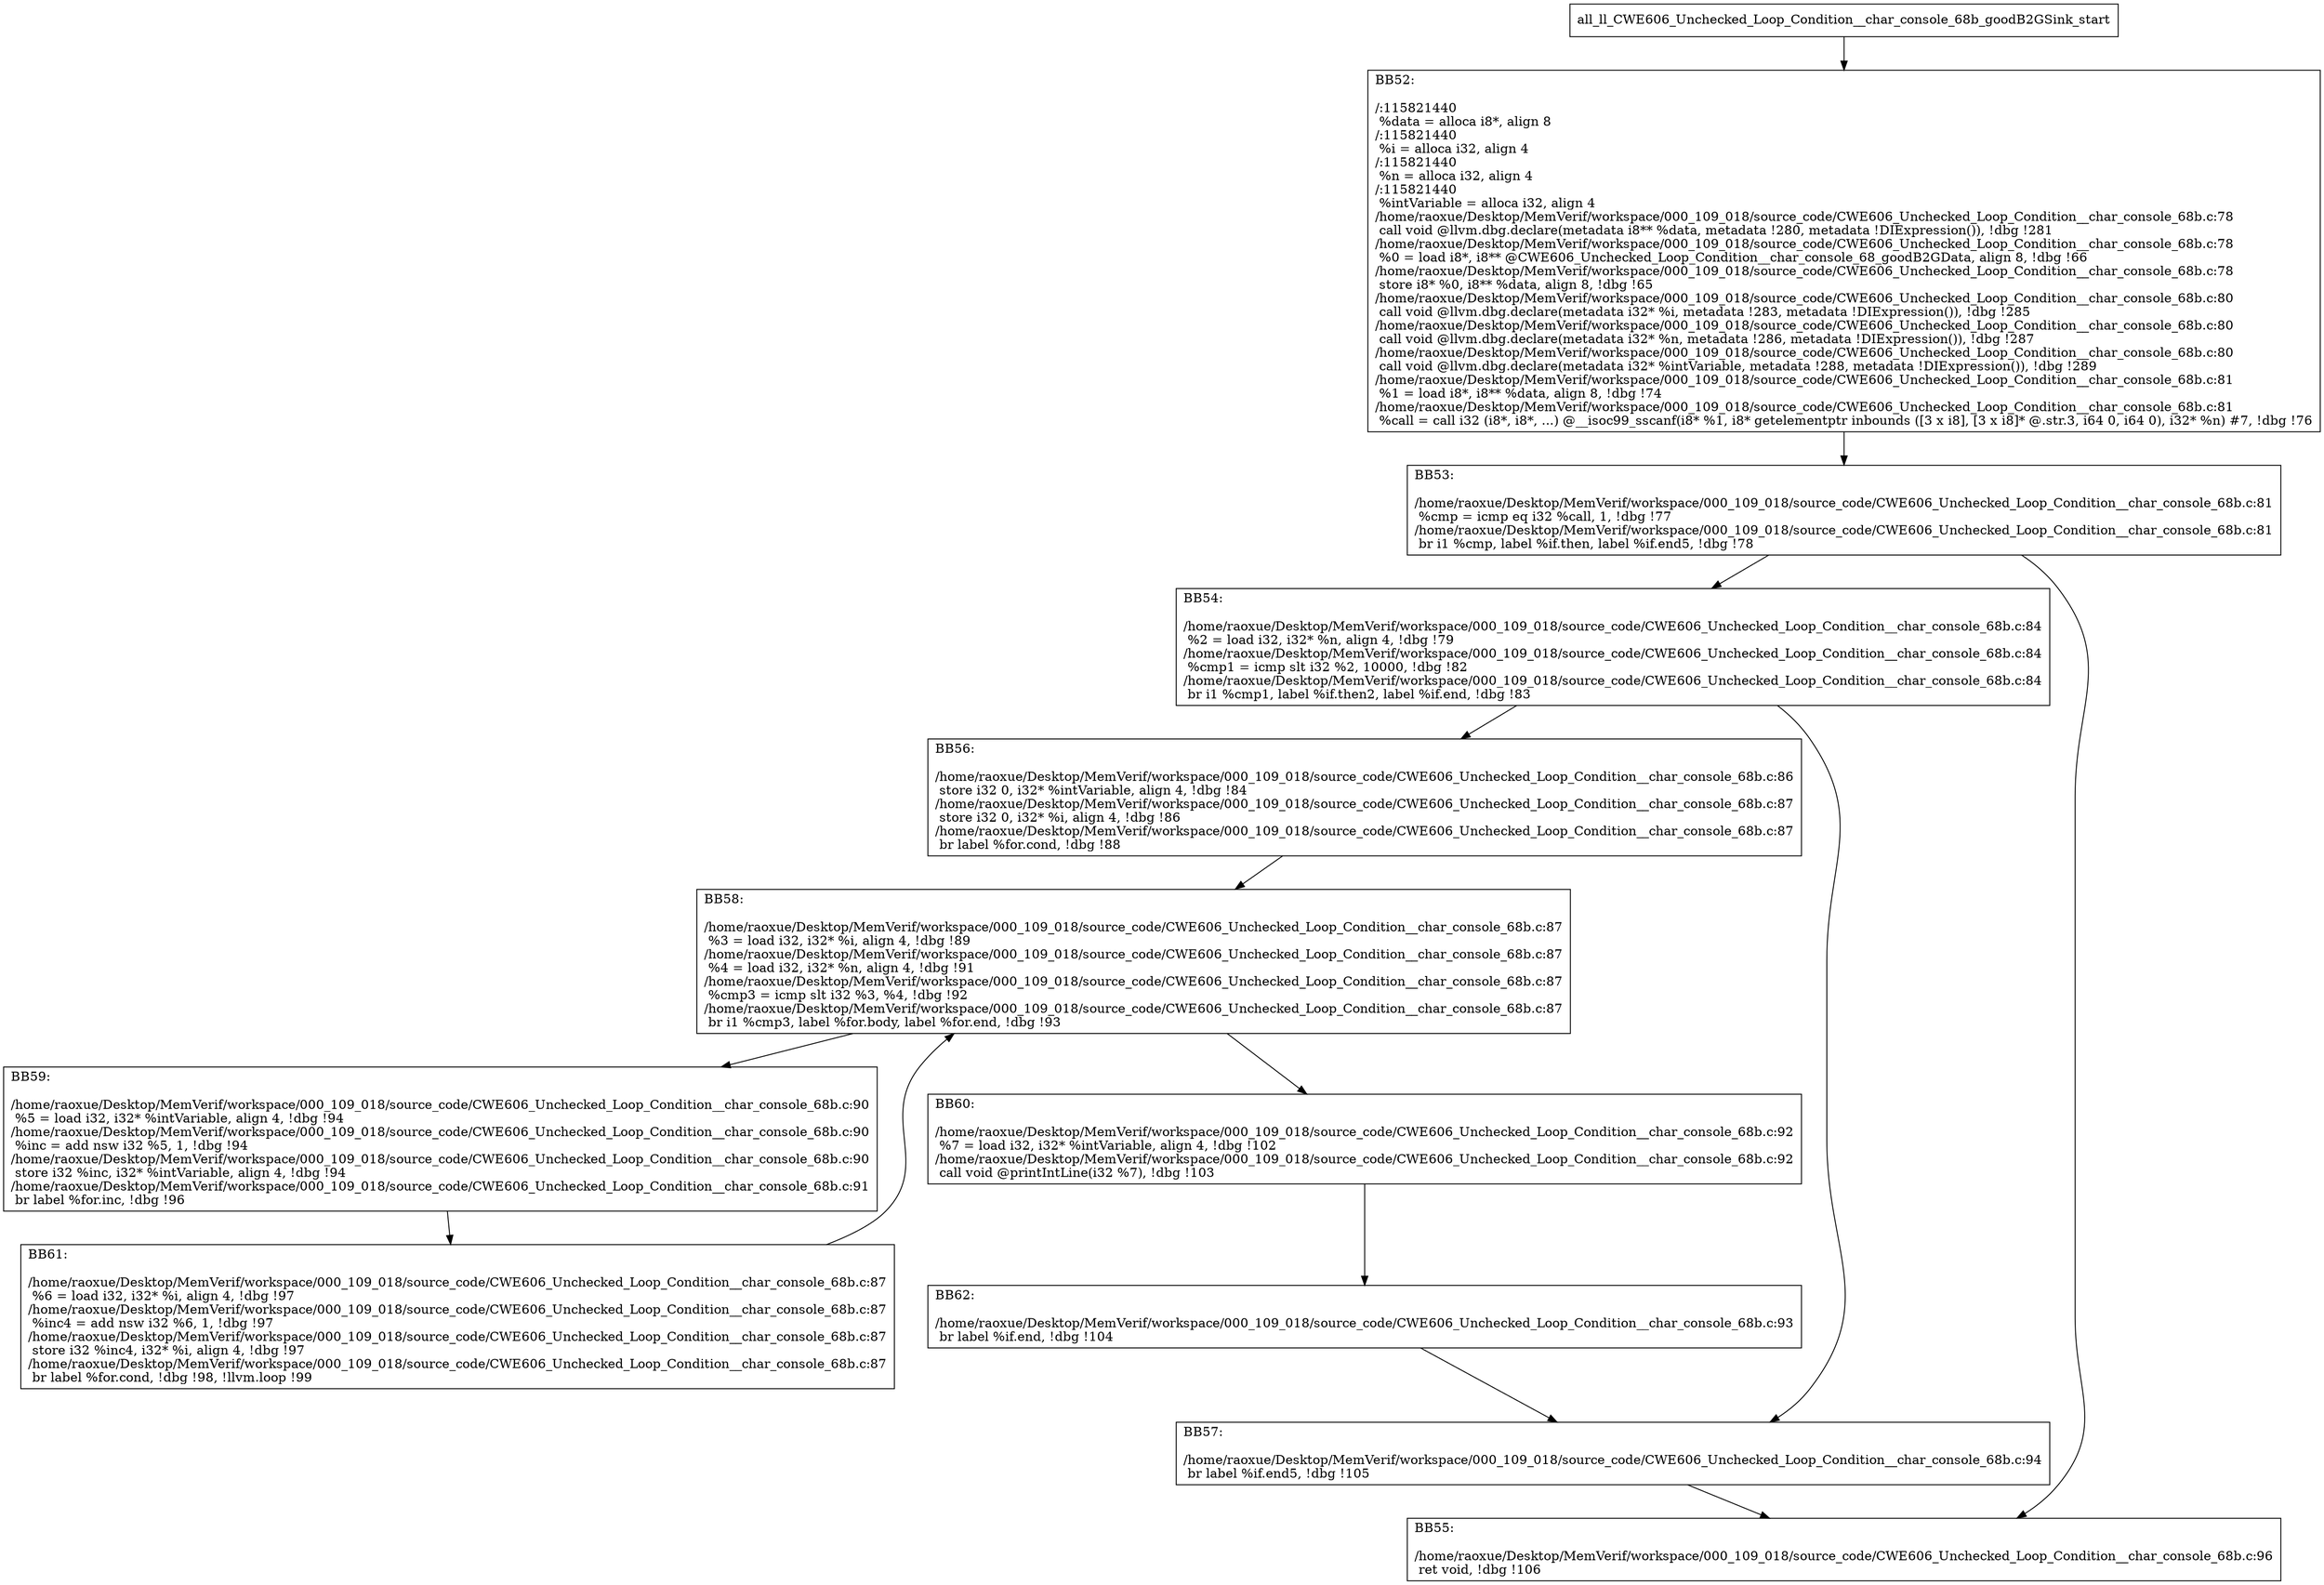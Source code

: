 digraph "CFG for'all_ll_CWE606_Unchecked_Loop_Condition__char_console_68b_goodB2GSink' function" {
	BBall_ll_CWE606_Unchecked_Loop_Condition__char_console_68b_goodB2GSink_start[shape=record,label="{all_ll_CWE606_Unchecked_Loop_Condition__char_console_68b_goodB2GSink_start}"];
	BBall_ll_CWE606_Unchecked_Loop_Condition__char_console_68b_goodB2GSink_start-> all_ll_CWE606_Unchecked_Loop_Condition__char_console_68b_goodB2GSinkBB52;
	all_ll_CWE606_Unchecked_Loop_Condition__char_console_68b_goodB2GSinkBB52 [shape=record, label="{BB52:\l\l/:115821440\l
  %data = alloca i8*, align 8\l
/:115821440\l
  %i = alloca i32, align 4\l
/:115821440\l
  %n = alloca i32, align 4\l
/:115821440\l
  %intVariable = alloca i32, align 4\l
/home/raoxue/Desktop/MemVerif/workspace/000_109_018/source_code/CWE606_Unchecked_Loop_Condition__char_console_68b.c:78\l
  call void @llvm.dbg.declare(metadata i8** %data, metadata !280, metadata !DIExpression()), !dbg !281\l
/home/raoxue/Desktop/MemVerif/workspace/000_109_018/source_code/CWE606_Unchecked_Loop_Condition__char_console_68b.c:78\l
  %0 = load i8*, i8** @CWE606_Unchecked_Loop_Condition__char_console_68_goodB2GData, align 8, !dbg !66\l
/home/raoxue/Desktop/MemVerif/workspace/000_109_018/source_code/CWE606_Unchecked_Loop_Condition__char_console_68b.c:78\l
  store i8* %0, i8** %data, align 8, !dbg !65\l
/home/raoxue/Desktop/MemVerif/workspace/000_109_018/source_code/CWE606_Unchecked_Loop_Condition__char_console_68b.c:80\l
  call void @llvm.dbg.declare(metadata i32* %i, metadata !283, metadata !DIExpression()), !dbg !285\l
/home/raoxue/Desktop/MemVerif/workspace/000_109_018/source_code/CWE606_Unchecked_Loop_Condition__char_console_68b.c:80\l
  call void @llvm.dbg.declare(metadata i32* %n, metadata !286, metadata !DIExpression()), !dbg !287\l
/home/raoxue/Desktop/MemVerif/workspace/000_109_018/source_code/CWE606_Unchecked_Loop_Condition__char_console_68b.c:80\l
  call void @llvm.dbg.declare(metadata i32* %intVariable, metadata !288, metadata !DIExpression()), !dbg !289\l
/home/raoxue/Desktop/MemVerif/workspace/000_109_018/source_code/CWE606_Unchecked_Loop_Condition__char_console_68b.c:81\l
  %1 = load i8*, i8** %data, align 8, !dbg !74\l
/home/raoxue/Desktop/MemVerif/workspace/000_109_018/source_code/CWE606_Unchecked_Loop_Condition__char_console_68b.c:81\l
  %call = call i32 (i8*, i8*, ...) @__isoc99_sscanf(i8* %1, i8* getelementptr inbounds ([3 x i8], [3 x i8]* @.str.3, i64 0, i64 0), i32* %n) #7, !dbg !76\l
}"];
	all_ll_CWE606_Unchecked_Loop_Condition__char_console_68b_goodB2GSinkBB52-> all_ll_CWE606_Unchecked_Loop_Condition__char_console_68b_goodB2GSinkBB53;
	all_ll_CWE606_Unchecked_Loop_Condition__char_console_68b_goodB2GSinkBB53 [shape=record, label="{BB53:\l\l/home/raoxue/Desktop/MemVerif/workspace/000_109_018/source_code/CWE606_Unchecked_Loop_Condition__char_console_68b.c:81\l
  %cmp = icmp eq i32 %call, 1, !dbg !77\l
/home/raoxue/Desktop/MemVerif/workspace/000_109_018/source_code/CWE606_Unchecked_Loop_Condition__char_console_68b.c:81\l
  br i1 %cmp, label %if.then, label %if.end5, !dbg !78\l
}"];
	all_ll_CWE606_Unchecked_Loop_Condition__char_console_68b_goodB2GSinkBB53-> all_ll_CWE606_Unchecked_Loop_Condition__char_console_68b_goodB2GSinkBB54;
	all_ll_CWE606_Unchecked_Loop_Condition__char_console_68b_goodB2GSinkBB53-> all_ll_CWE606_Unchecked_Loop_Condition__char_console_68b_goodB2GSinkBB55;
	all_ll_CWE606_Unchecked_Loop_Condition__char_console_68b_goodB2GSinkBB54 [shape=record, label="{BB54:\l\l/home/raoxue/Desktop/MemVerif/workspace/000_109_018/source_code/CWE606_Unchecked_Loop_Condition__char_console_68b.c:84\l
  %2 = load i32, i32* %n, align 4, !dbg !79\l
/home/raoxue/Desktop/MemVerif/workspace/000_109_018/source_code/CWE606_Unchecked_Loop_Condition__char_console_68b.c:84\l
  %cmp1 = icmp slt i32 %2, 10000, !dbg !82\l
/home/raoxue/Desktop/MemVerif/workspace/000_109_018/source_code/CWE606_Unchecked_Loop_Condition__char_console_68b.c:84\l
  br i1 %cmp1, label %if.then2, label %if.end, !dbg !83\l
}"];
	all_ll_CWE606_Unchecked_Loop_Condition__char_console_68b_goodB2GSinkBB54-> all_ll_CWE606_Unchecked_Loop_Condition__char_console_68b_goodB2GSinkBB56;
	all_ll_CWE606_Unchecked_Loop_Condition__char_console_68b_goodB2GSinkBB54-> all_ll_CWE606_Unchecked_Loop_Condition__char_console_68b_goodB2GSinkBB57;
	all_ll_CWE606_Unchecked_Loop_Condition__char_console_68b_goodB2GSinkBB56 [shape=record, label="{BB56:\l\l/home/raoxue/Desktop/MemVerif/workspace/000_109_018/source_code/CWE606_Unchecked_Loop_Condition__char_console_68b.c:86\l
  store i32 0, i32* %intVariable, align 4, !dbg !84\l
/home/raoxue/Desktop/MemVerif/workspace/000_109_018/source_code/CWE606_Unchecked_Loop_Condition__char_console_68b.c:87\l
  store i32 0, i32* %i, align 4, !dbg !86\l
/home/raoxue/Desktop/MemVerif/workspace/000_109_018/source_code/CWE606_Unchecked_Loop_Condition__char_console_68b.c:87\l
  br label %for.cond, !dbg !88\l
}"];
	all_ll_CWE606_Unchecked_Loop_Condition__char_console_68b_goodB2GSinkBB56-> all_ll_CWE606_Unchecked_Loop_Condition__char_console_68b_goodB2GSinkBB58;
	all_ll_CWE606_Unchecked_Loop_Condition__char_console_68b_goodB2GSinkBB58 [shape=record, label="{BB58:\l\l/home/raoxue/Desktop/MemVerif/workspace/000_109_018/source_code/CWE606_Unchecked_Loop_Condition__char_console_68b.c:87\l
  %3 = load i32, i32* %i, align 4, !dbg !89\l
/home/raoxue/Desktop/MemVerif/workspace/000_109_018/source_code/CWE606_Unchecked_Loop_Condition__char_console_68b.c:87\l
  %4 = load i32, i32* %n, align 4, !dbg !91\l
/home/raoxue/Desktop/MemVerif/workspace/000_109_018/source_code/CWE606_Unchecked_Loop_Condition__char_console_68b.c:87\l
  %cmp3 = icmp slt i32 %3, %4, !dbg !92\l
/home/raoxue/Desktop/MemVerif/workspace/000_109_018/source_code/CWE606_Unchecked_Loop_Condition__char_console_68b.c:87\l
  br i1 %cmp3, label %for.body, label %for.end, !dbg !93\l
}"];
	all_ll_CWE606_Unchecked_Loop_Condition__char_console_68b_goodB2GSinkBB58-> all_ll_CWE606_Unchecked_Loop_Condition__char_console_68b_goodB2GSinkBB59;
	all_ll_CWE606_Unchecked_Loop_Condition__char_console_68b_goodB2GSinkBB58-> all_ll_CWE606_Unchecked_Loop_Condition__char_console_68b_goodB2GSinkBB60;
	all_ll_CWE606_Unchecked_Loop_Condition__char_console_68b_goodB2GSinkBB59 [shape=record, label="{BB59:\l\l/home/raoxue/Desktop/MemVerif/workspace/000_109_018/source_code/CWE606_Unchecked_Loop_Condition__char_console_68b.c:90\l
  %5 = load i32, i32* %intVariable, align 4, !dbg !94\l
/home/raoxue/Desktop/MemVerif/workspace/000_109_018/source_code/CWE606_Unchecked_Loop_Condition__char_console_68b.c:90\l
  %inc = add nsw i32 %5, 1, !dbg !94\l
/home/raoxue/Desktop/MemVerif/workspace/000_109_018/source_code/CWE606_Unchecked_Loop_Condition__char_console_68b.c:90\l
  store i32 %inc, i32* %intVariable, align 4, !dbg !94\l
/home/raoxue/Desktop/MemVerif/workspace/000_109_018/source_code/CWE606_Unchecked_Loop_Condition__char_console_68b.c:91\l
  br label %for.inc, !dbg !96\l
}"];
	all_ll_CWE606_Unchecked_Loop_Condition__char_console_68b_goodB2GSinkBB59-> all_ll_CWE606_Unchecked_Loop_Condition__char_console_68b_goodB2GSinkBB61;
	all_ll_CWE606_Unchecked_Loop_Condition__char_console_68b_goodB2GSinkBB61 [shape=record, label="{BB61:\l\l/home/raoxue/Desktop/MemVerif/workspace/000_109_018/source_code/CWE606_Unchecked_Loop_Condition__char_console_68b.c:87\l
  %6 = load i32, i32* %i, align 4, !dbg !97\l
/home/raoxue/Desktop/MemVerif/workspace/000_109_018/source_code/CWE606_Unchecked_Loop_Condition__char_console_68b.c:87\l
  %inc4 = add nsw i32 %6, 1, !dbg !97\l
/home/raoxue/Desktop/MemVerif/workspace/000_109_018/source_code/CWE606_Unchecked_Loop_Condition__char_console_68b.c:87\l
  store i32 %inc4, i32* %i, align 4, !dbg !97\l
/home/raoxue/Desktop/MemVerif/workspace/000_109_018/source_code/CWE606_Unchecked_Loop_Condition__char_console_68b.c:87\l
  br label %for.cond, !dbg !98, !llvm.loop !99\l
}"];
	all_ll_CWE606_Unchecked_Loop_Condition__char_console_68b_goodB2GSinkBB61-> all_ll_CWE606_Unchecked_Loop_Condition__char_console_68b_goodB2GSinkBB58;
	all_ll_CWE606_Unchecked_Loop_Condition__char_console_68b_goodB2GSinkBB60 [shape=record, label="{BB60:\l\l/home/raoxue/Desktop/MemVerif/workspace/000_109_018/source_code/CWE606_Unchecked_Loop_Condition__char_console_68b.c:92\l
  %7 = load i32, i32* %intVariable, align 4, !dbg !102\l
/home/raoxue/Desktop/MemVerif/workspace/000_109_018/source_code/CWE606_Unchecked_Loop_Condition__char_console_68b.c:92\l
  call void @printIntLine(i32 %7), !dbg !103\l
}"];
	all_ll_CWE606_Unchecked_Loop_Condition__char_console_68b_goodB2GSinkBB60-> all_ll_CWE606_Unchecked_Loop_Condition__char_console_68b_goodB2GSinkBB62;
	all_ll_CWE606_Unchecked_Loop_Condition__char_console_68b_goodB2GSinkBB62 [shape=record, label="{BB62:\l\l/home/raoxue/Desktop/MemVerif/workspace/000_109_018/source_code/CWE606_Unchecked_Loop_Condition__char_console_68b.c:93\l
  br label %if.end, !dbg !104\l
}"];
	all_ll_CWE606_Unchecked_Loop_Condition__char_console_68b_goodB2GSinkBB62-> all_ll_CWE606_Unchecked_Loop_Condition__char_console_68b_goodB2GSinkBB57;
	all_ll_CWE606_Unchecked_Loop_Condition__char_console_68b_goodB2GSinkBB57 [shape=record, label="{BB57:\l\l/home/raoxue/Desktop/MemVerif/workspace/000_109_018/source_code/CWE606_Unchecked_Loop_Condition__char_console_68b.c:94\l
  br label %if.end5, !dbg !105\l
}"];
	all_ll_CWE606_Unchecked_Loop_Condition__char_console_68b_goodB2GSinkBB57-> all_ll_CWE606_Unchecked_Loop_Condition__char_console_68b_goodB2GSinkBB55;
	all_ll_CWE606_Unchecked_Loop_Condition__char_console_68b_goodB2GSinkBB55 [shape=record, label="{BB55:\l\l/home/raoxue/Desktop/MemVerif/workspace/000_109_018/source_code/CWE606_Unchecked_Loop_Condition__char_console_68b.c:96\l
  ret void, !dbg !106\l
}"];
}
